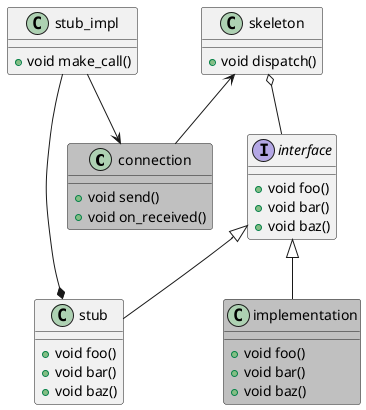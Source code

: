 @startuml

class connection #C0C0C0 {
  +void send()
  +void on_received()
}

interface interface {
  +void foo()
  +void bar()
  +void baz()
}

class implementation #C0C0C0 {
  +void foo()
  +void bar()
  +void baz()
}

class stub {
  +void foo()
  +void bar()
  +void baz()
}

class stub_impl {
  +void make_call()
}


class skeleton {
  +void dispatch()
}

interface <|-- implementation
interface <|-- stub
stub_impl --* stub
stub_impl --> connection
skeleton <-- connection
skeleton o-- interface

@enduml
